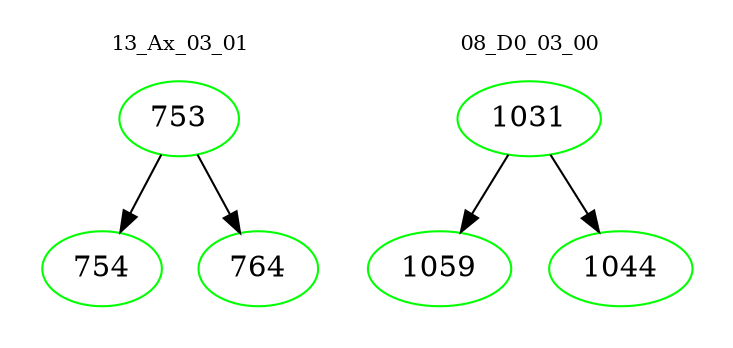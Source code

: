 digraph{
subgraph cluster_0 {
color = white
label = "13_Ax_03_01";
fontsize=10;
T0_753 [label="753", color="green"]
T0_753 -> T0_754 [color="black"]
T0_754 [label="754", color="green"]
T0_753 -> T0_764 [color="black"]
T0_764 [label="764", color="green"]
}
subgraph cluster_1 {
color = white
label = "08_D0_03_00";
fontsize=10;
T1_1031 [label="1031", color="green"]
T1_1031 -> T1_1059 [color="black"]
T1_1059 [label="1059", color="green"]
T1_1031 -> T1_1044 [color="black"]
T1_1044 [label="1044", color="green"]
}
}

